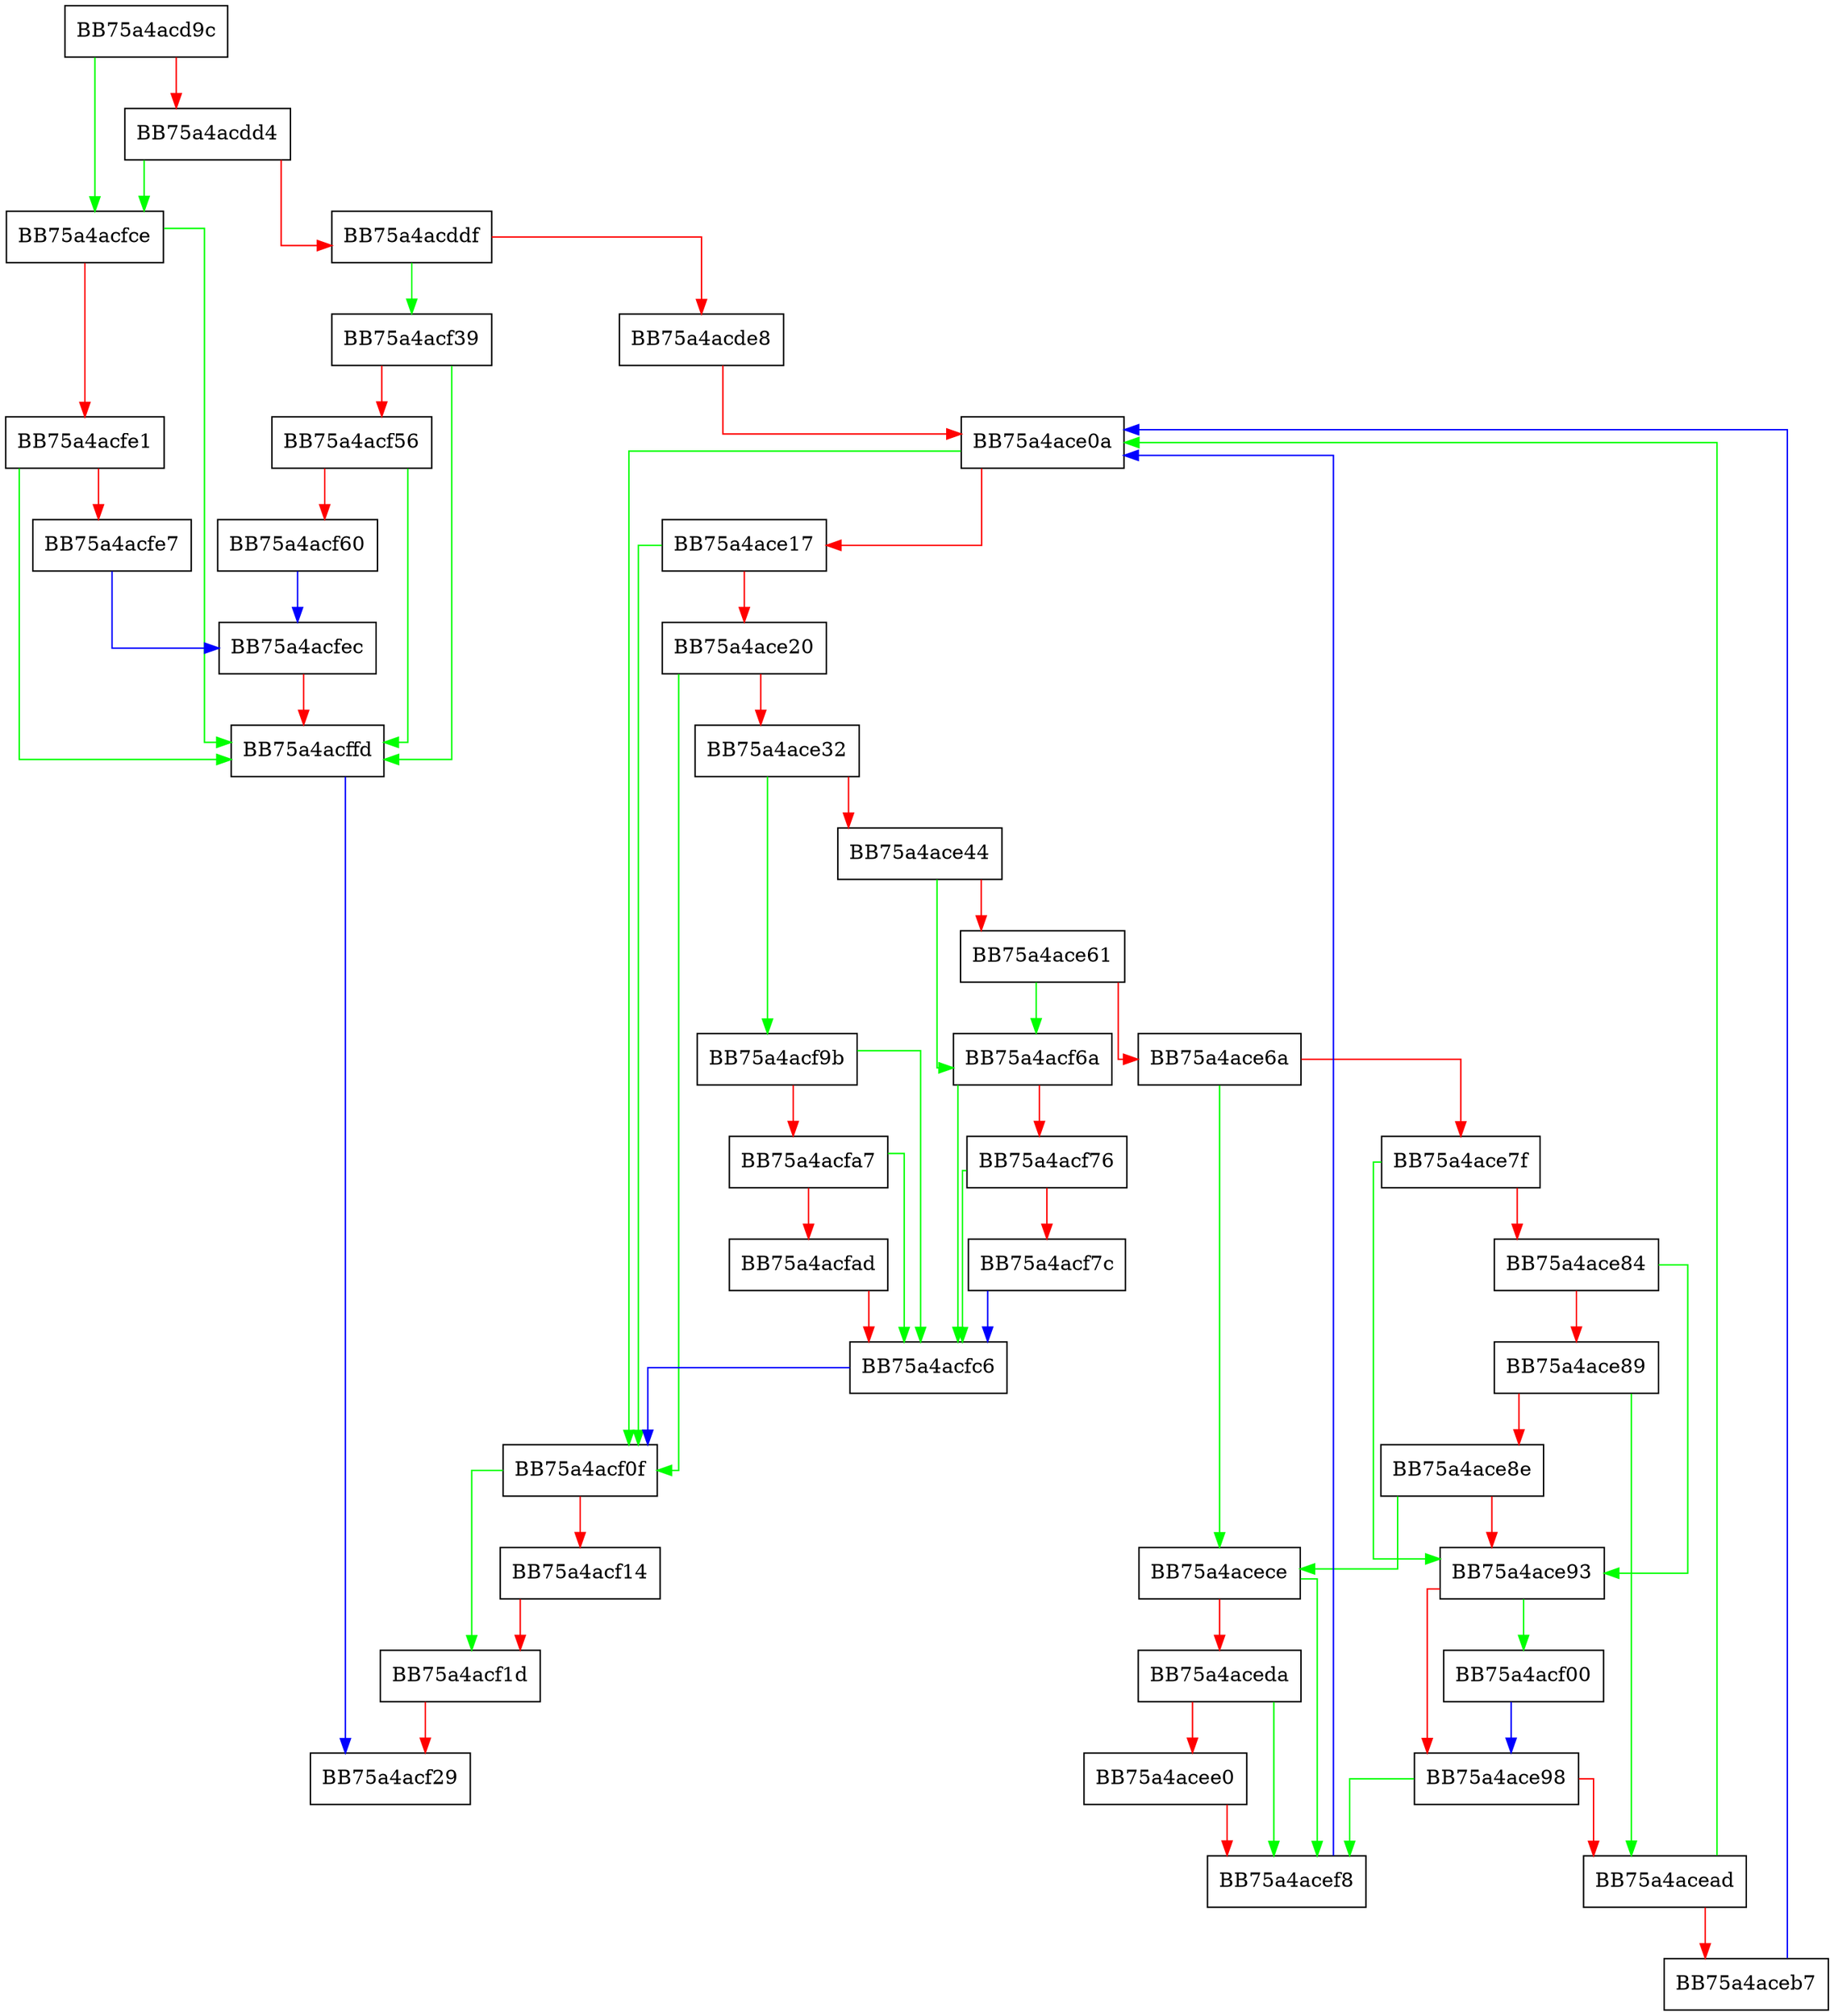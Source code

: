 digraph ParseRevokeString {
  node [shape="box"];
  graph [splines=ortho];
  BB75a4acd9c -> BB75a4acfce [color="green"];
  BB75a4acd9c -> BB75a4acdd4 [color="red"];
  BB75a4acdd4 -> BB75a4acfce [color="green"];
  BB75a4acdd4 -> BB75a4acddf [color="red"];
  BB75a4acddf -> BB75a4acf39 [color="green"];
  BB75a4acddf -> BB75a4acde8 [color="red"];
  BB75a4acde8 -> BB75a4ace0a [color="red"];
  BB75a4ace0a -> BB75a4acf0f [color="green"];
  BB75a4ace0a -> BB75a4ace17 [color="red"];
  BB75a4ace17 -> BB75a4acf0f [color="green"];
  BB75a4ace17 -> BB75a4ace20 [color="red"];
  BB75a4ace20 -> BB75a4acf0f [color="green"];
  BB75a4ace20 -> BB75a4ace32 [color="red"];
  BB75a4ace32 -> BB75a4acf9b [color="green"];
  BB75a4ace32 -> BB75a4ace44 [color="red"];
  BB75a4ace44 -> BB75a4acf6a [color="green"];
  BB75a4ace44 -> BB75a4ace61 [color="red"];
  BB75a4ace61 -> BB75a4acf6a [color="green"];
  BB75a4ace61 -> BB75a4ace6a [color="red"];
  BB75a4ace6a -> BB75a4acece [color="green"];
  BB75a4ace6a -> BB75a4ace7f [color="red"];
  BB75a4ace7f -> BB75a4ace93 [color="green"];
  BB75a4ace7f -> BB75a4ace84 [color="red"];
  BB75a4ace84 -> BB75a4ace93 [color="green"];
  BB75a4ace84 -> BB75a4ace89 [color="red"];
  BB75a4ace89 -> BB75a4acead [color="green"];
  BB75a4ace89 -> BB75a4ace8e [color="red"];
  BB75a4ace8e -> BB75a4acece [color="green"];
  BB75a4ace8e -> BB75a4ace93 [color="red"];
  BB75a4ace93 -> BB75a4acf00 [color="green"];
  BB75a4ace93 -> BB75a4ace98 [color="red"];
  BB75a4ace98 -> BB75a4acef8 [color="green"];
  BB75a4ace98 -> BB75a4acead [color="red"];
  BB75a4acead -> BB75a4ace0a [color="green"];
  BB75a4acead -> BB75a4aceb7 [color="red"];
  BB75a4aceb7 -> BB75a4ace0a [color="blue"];
  BB75a4acece -> BB75a4acef8 [color="green"];
  BB75a4acece -> BB75a4aceda [color="red"];
  BB75a4aceda -> BB75a4acef8 [color="green"];
  BB75a4aceda -> BB75a4acee0 [color="red"];
  BB75a4acee0 -> BB75a4acef8 [color="red"];
  BB75a4acef8 -> BB75a4ace0a [color="blue"];
  BB75a4acf00 -> BB75a4ace98 [color="blue"];
  BB75a4acf0f -> BB75a4acf1d [color="green"];
  BB75a4acf0f -> BB75a4acf14 [color="red"];
  BB75a4acf14 -> BB75a4acf1d [color="red"];
  BB75a4acf1d -> BB75a4acf29 [color="red"];
  BB75a4acf39 -> BB75a4acffd [color="green"];
  BB75a4acf39 -> BB75a4acf56 [color="red"];
  BB75a4acf56 -> BB75a4acffd [color="green"];
  BB75a4acf56 -> BB75a4acf60 [color="red"];
  BB75a4acf60 -> BB75a4acfec [color="blue"];
  BB75a4acf6a -> BB75a4acfc6 [color="green"];
  BB75a4acf6a -> BB75a4acf76 [color="red"];
  BB75a4acf76 -> BB75a4acfc6 [color="green"];
  BB75a4acf76 -> BB75a4acf7c [color="red"];
  BB75a4acf7c -> BB75a4acfc6 [color="blue"];
  BB75a4acf9b -> BB75a4acfc6 [color="green"];
  BB75a4acf9b -> BB75a4acfa7 [color="red"];
  BB75a4acfa7 -> BB75a4acfc6 [color="green"];
  BB75a4acfa7 -> BB75a4acfad [color="red"];
  BB75a4acfad -> BB75a4acfc6 [color="red"];
  BB75a4acfc6 -> BB75a4acf0f [color="blue"];
  BB75a4acfce -> BB75a4acffd [color="green"];
  BB75a4acfce -> BB75a4acfe1 [color="red"];
  BB75a4acfe1 -> BB75a4acffd [color="green"];
  BB75a4acfe1 -> BB75a4acfe7 [color="red"];
  BB75a4acfe7 -> BB75a4acfec [color="blue"];
  BB75a4acfec -> BB75a4acffd [color="red"];
  BB75a4acffd -> BB75a4acf29 [color="blue"];
}